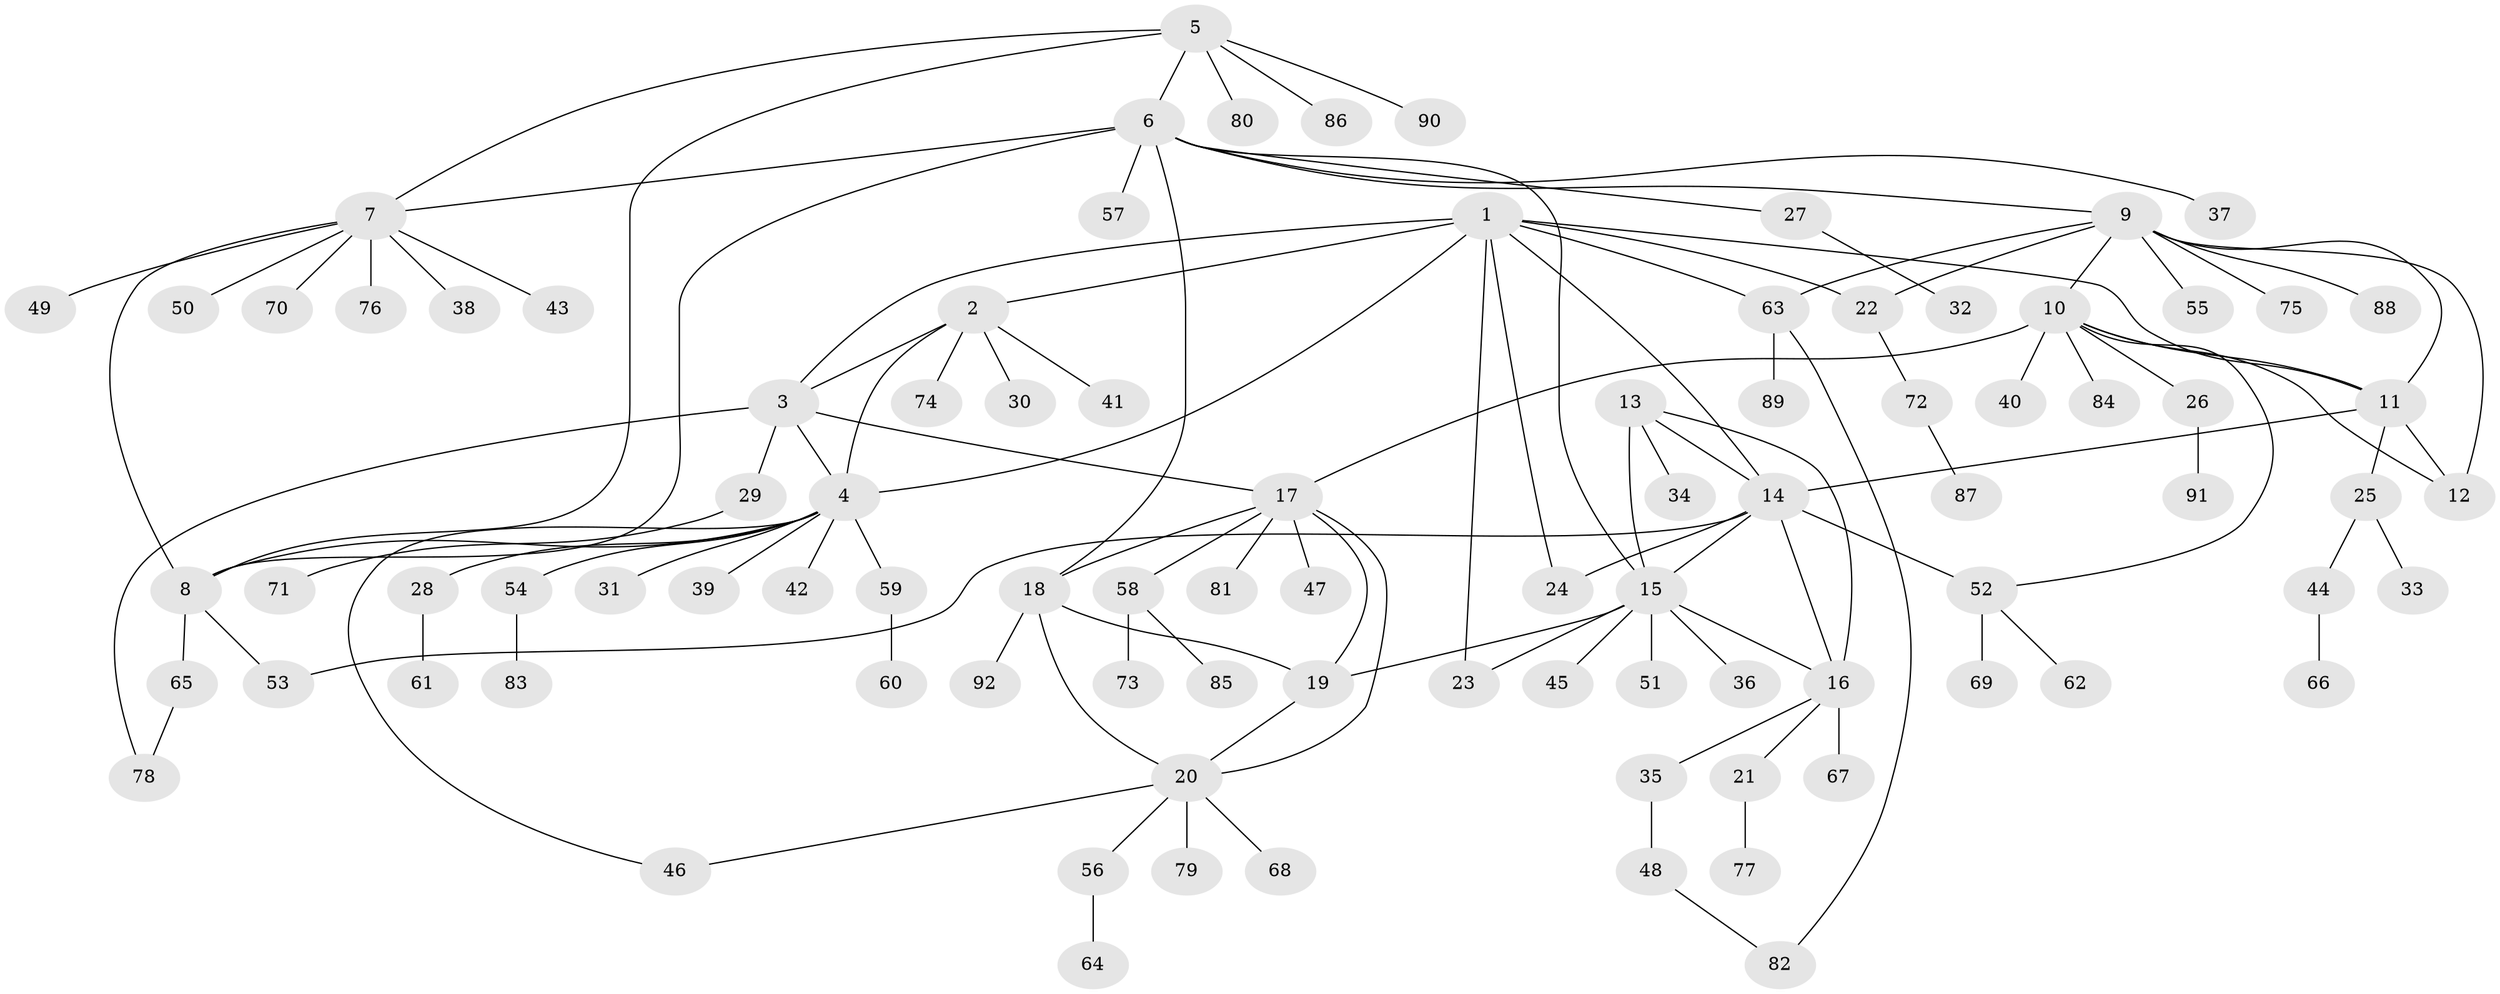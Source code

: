// Generated by graph-tools (version 1.1) at 2025/50/03/09/25 03:50:40]
// undirected, 92 vertices, 121 edges
graph export_dot {
graph [start="1"]
  node [color=gray90,style=filled];
  1;
  2;
  3;
  4;
  5;
  6;
  7;
  8;
  9;
  10;
  11;
  12;
  13;
  14;
  15;
  16;
  17;
  18;
  19;
  20;
  21;
  22;
  23;
  24;
  25;
  26;
  27;
  28;
  29;
  30;
  31;
  32;
  33;
  34;
  35;
  36;
  37;
  38;
  39;
  40;
  41;
  42;
  43;
  44;
  45;
  46;
  47;
  48;
  49;
  50;
  51;
  52;
  53;
  54;
  55;
  56;
  57;
  58;
  59;
  60;
  61;
  62;
  63;
  64;
  65;
  66;
  67;
  68;
  69;
  70;
  71;
  72;
  73;
  74;
  75;
  76;
  77;
  78;
  79;
  80;
  81;
  82;
  83;
  84;
  85;
  86;
  87;
  88;
  89;
  90;
  91;
  92;
  1 -- 2;
  1 -- 3;
  1 -- 4;
  1 -- 11;
  1 -- 14;
  1 -- 22;
  1 -- 23;
  1 -- 24;
  1 -- 63;
  2 -- 3;
  2 -- 4;
  2 -- 30;
  2 -- 41;
  2 -- 74;
  3 -- 4;
  3 -- 17;
  3 -- 29;
  3 -- 78;
  4 -- 8;
  4 -- 28;
  4 -- 31;
  4 -- 39;
  4 -- 42;
  4 -- 46;
  4 -- 54;
  4 -- 59;
  5 -- 6;
  5 -- 7;
  5 -- 8;
  5 -- 80;
  5 -- 86;
  5 -- 90;
  6 -- 7;
  6 -- 8;
  6 -- 9;
  6 -- 15;
  6 -- 18;
  6 -- 27;
  6 -- 37;
  6 -- 57;
  7 -- 8;
  7 -- 38;
  7 -- 43;
  7 -- 49;
  7 -- 50;
  7 -- 70;
  7 -- 76;
  8 -- 53;
  8 -- 65;
  9 -- 10;
  9 -- 11;
  9 -- 12;
  9 -- 22;
  9 -- 55;
  9 -- 63;
  9 -- 75;
  9 -- 88;
  10 -- 11;
  10 -- 12;
  10 -- 17;
  10 -- 26;
  10 -- 40;
  10 -- 52;
  10 -- 84;
  11 -- 12;
  11 -- 14;
  11 -- 25;
  13 -- 14;
  13 -- 15;
  13 -- 16;
  13 -- 34;
  14 -- 15;
  14 -- 16;
  14 -- 24;
  14 -- 52;
  14 -- 53;
  15 -- 16;
  15 -- 19;
  15 -- 23;
  15 -- 36;
  15 -- 45;
  15 -- 51;
  16 -- 21;
  16 -- 35;
  16 -- 67;
  17 -- 18;
  17 -- 19;
  17 -- 20;
  17 -- 47;
  17 -- 58;
  17 -- 81;
  18 -- 19;
  18 -- 20;
  18 -- 92;
  19 -- 20;
  20 -- 46;
  20 -- 56;
  20 -- 68;
  20 -- 79;
  21 -- 77;
  22 -- 72;
  25 -- 33;
  25 -- 44;
  26 -- 91;
  27 -- 32;
  28 -- 61;
  29 -- 71;
  35 -- 48;
  44 -- 66;
  48 -- 82;
  52 -- 62;
  52 -- 69;
  54 -- 83;
  56 -- 64;
  58 -- 73;
  58 -- 85;
  59 -- 60;
  63 -- 82;
  63 -- 89;
  65 -- 78;
  72 -- 87;
}
